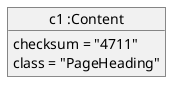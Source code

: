 @startuml
object "c1 :Content" as pageHeading {
    checksum = "4711"
    class = "PageHeading"
}
@enduml